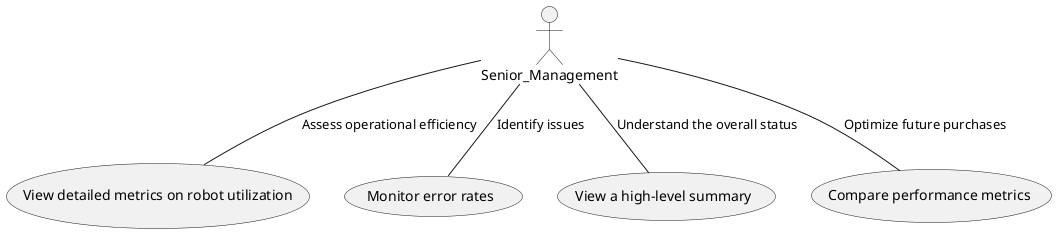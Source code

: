 @startuml ABasicUseCase

' actors
actor Senior_Management

' use cases
usecase "View detailed metrics on robot utilization" as view
usecase "Monitor error rates" as monitor
usecase "View a high-level summary" as summary
usecase "Compare performance metrics" as compare

' connections
Senior_Management -- view : "Assess operational efficiency"
Senior_Management -- monitor : "Identify issues"
Senior_Management -- summary : "Understand the overall status"
Senior_Management -- compare : "Optimize future purchases"

@enduml
